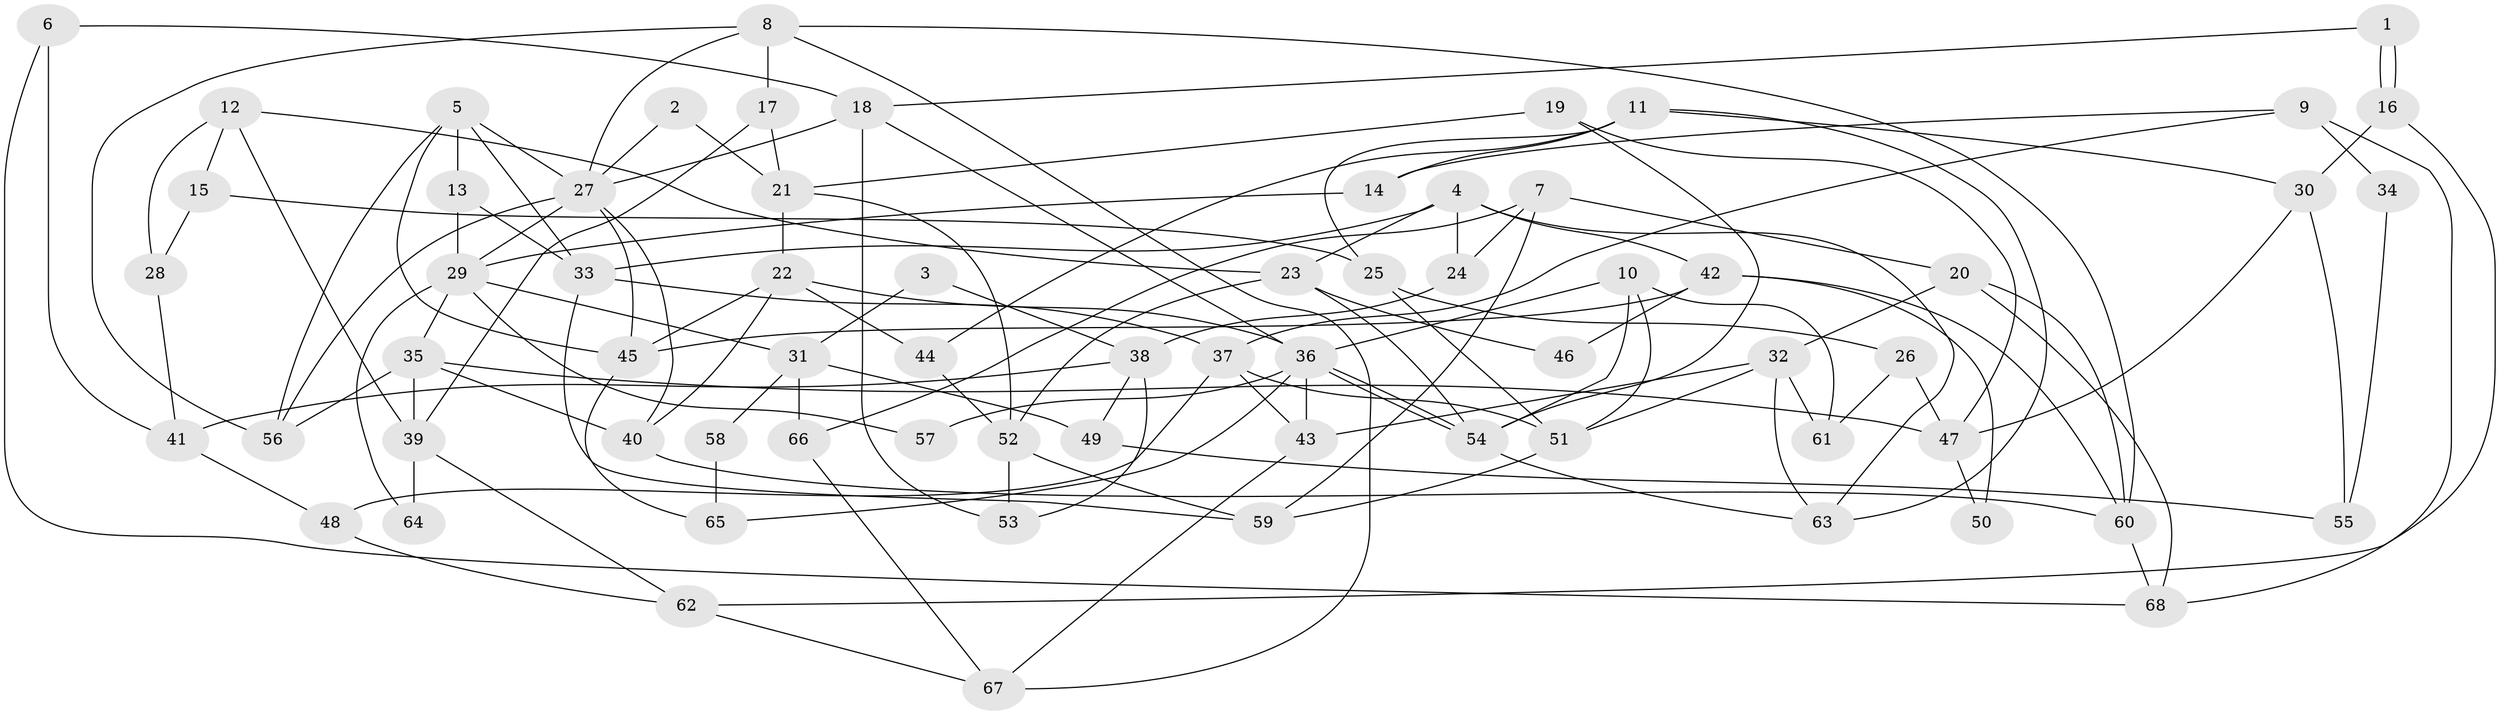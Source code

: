 // Generated by graph-tools (version 1.1) at 2025/51/03/09/25 04:51:43]
// undirected, 68 vertices, 136 edges
graph export_dot {
graph [start="1"]
  node [color=gray90,style=filled];
  1;
  2;
  3;
  4;
  5;
  6;
  7;
  8;
  9;
  10;
  11;
  12;
  13;
  14;
  15;
  16;
  17;
  18;
  19;
  20;
  21;
  22;
  23;
  24;
  25;
  26;
  27;
  28;
  29;
  30;
  31;
  32;
  33;
  34;
  35;
  36;
  37;
  38;
  39;
  40;
  41;
  42;
  43;
  44;
  45;
  46;
  47;
  48;
  49;
  50;
  51;
  52;
  53;
  54;
  55;
  56;
  57;
  58;
  59;
  60;
  61;
  62;
  63;
  64;
  65;
  66;
  67;
  68;
  1 -- 16;
  1 -- 16;
  1 -- 18;
  2 -- 21;
  2 -- 27;
  3 -- 31;
  3 -- 38;
  4 -- 33;
  4 -- 42;
  4 -- 23;
  4 -- 24;
  4 -- 63;
  5 -- 27;
  5 -- 45;
  5 -- 13;
  5 -- 33;
  5 -- 56;
  6 -- 68;
  6 -- 18;
  6 -- 41;
  7 -- 59;
  7 -- 20;
  7 -- 24;
  7 -- 66;
  8 -- 27;
  8 -- 60;
  8 -- 17;
  8 -- 56;
  8 -- 67;
  9 -- 14;
  9 -- 37;
  9 -- 34;
  9 -- 68;
  10 -- 54;
  10 -- 51;
  10 -- 36;
  10 -- 61;
  11 -- 44;
  11 -- 30;
  11 -- 14;
  11 -- 25;
  11 -- 63;
  12 -- 15;
  12 -- 23;
  12 -- 28;
  12 -- 39;
  13 -- 33;
  13 -- 29;
  14 -- 29;
  15 -- 25;
  15 -- 28;
  16 -- 62;
  16 -- 30;
  17 -- 39;
  17 -- 21;
  18 -- 36;
  18 -- 27;
  18 -- 53;
  19 -- 54;
  19 -- 21;
  19 -- 47;
  20 -- 32;
  20 -- 60;
  20 -- 68;
  21 -- 52;
  21 -- 22;
  22 -- 36;
  22 -- 40;
  22 -- 44;
  22 -- 45;
  23 -- 54;
  23 -- 46;
  23 -- 52;
  24 -- 38;
  25 -- 51;
  25 -- 26;
  26 -- 47;
  26 -- 61;
  27 -- 56;
  27 -- 40;
  27 -- 29;
  27 -- 45;
  28 -- 41;
  29 -- 31;
  29 -- 35;
  29 -- 57;
  29 -- 64;
  30 -- 47;
  30 -- 55;
  31 -- 66;
  31 -- 49;
  31 -- 58;
  32 -- 63;
  32 -- 61;
  32 -- 43;
  32 -- 51;
  33 -- 37;
  33 -- 59;
  34 -- 55;
  35 -- 56;
  35 -- 39;
  35 -- 40;
  35 -- 47;
  36 -- 54;
  36 -- 54;
  36 -- 43;
  36 -- 57;
  36 -- 65;
  37 -- 51;
  37 -- 43;
  37 -- 48;
  38 -- 41;
  38 -- 49;
  38 -- 53;
  39 -- 62;
  39 -- 64;
  40 -- 60;
  41 -- 48;
  42 -- 60;
  42 -- 45;
  42 -- 46;
  42 -- 50;
  43 -- 67;
  44 -- 52;
  45 -- 65;
  47 -- 50;
  48 -- 62;
  49 -- 55;
  51 -- 59;
  52 -- 53;
  52 -- 59;
  54 -- 63;
  58 -- 65;
  60 -- 68;
  62 -- 67;
  66 -- 67;
}
